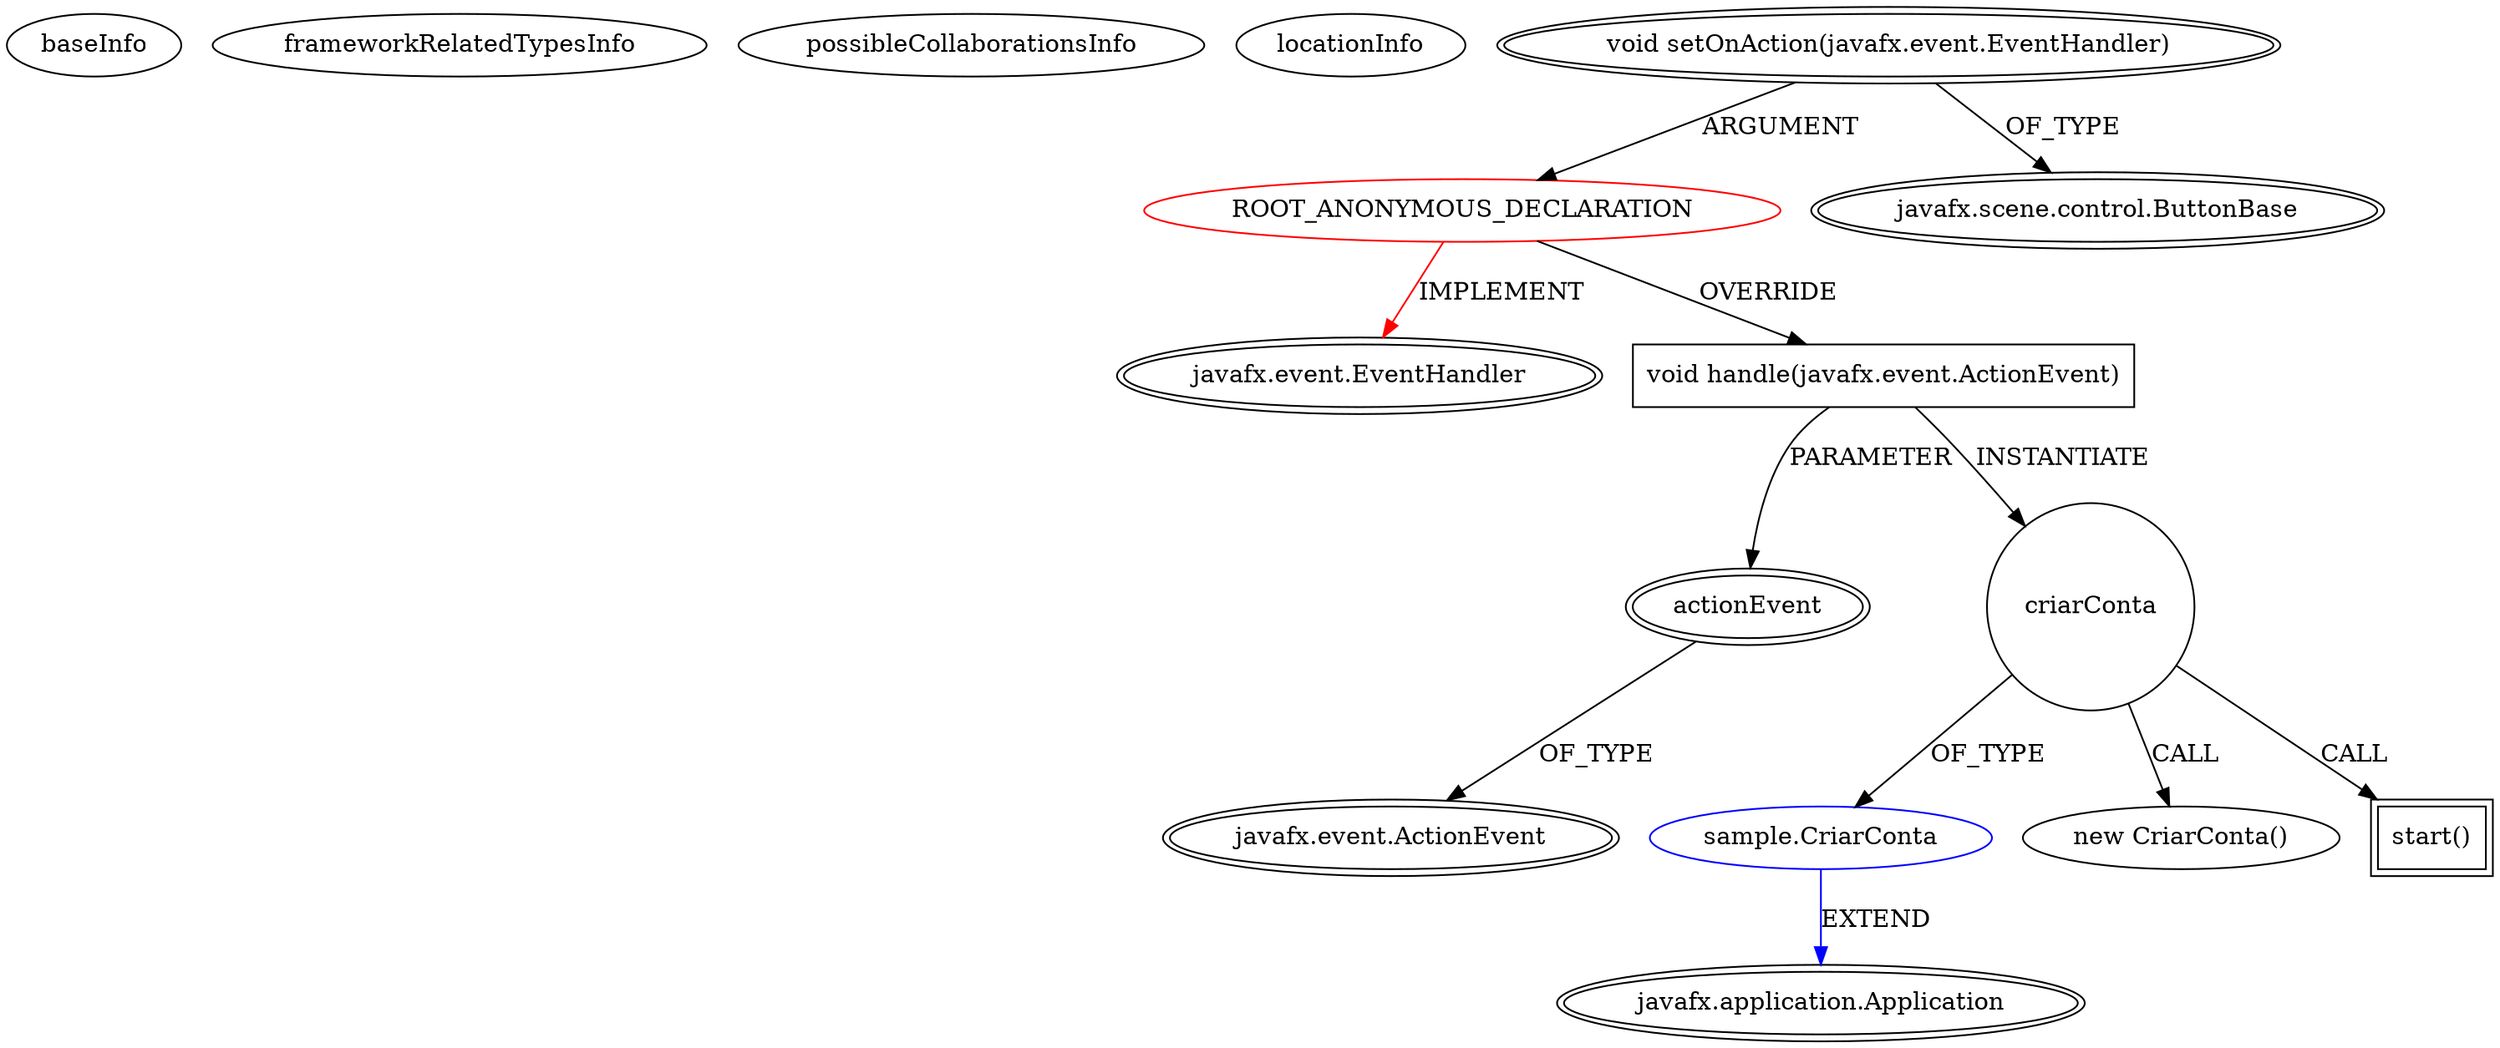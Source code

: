 digraph {
baseInfo[graphId=3745,category="extension_graph",isAnonymous=true,possibleRelation=true]
frameworkRelatedTypesInfo[0="javafx.event.EventHandler"]
possibleCollaborationsInfo[0="3745~OVERRIDING_METHOD_DECLARATION-INSTANTIATION-~javafx.event.EventHandler ~javafx.application.Application ~true~false"]
locationInfo[projectName="nandoacoelho-SGFP-Sistema-Gerenciador-Financeiro-Pessoal",filePath="/nandoacoelho-SGFP-Sistema-Gerenciador-Financeiro-Pessoal/SGFP-Sistema-Gerenciador-Financeiro-Pessoal-master/src/sample/Login.java",contextSignature="void start(javafx.stage.Stage)",graphId="3745"]
0[label="ROOT_ANONYMOUS_DECLARATION",vertexType="ROOT_ANONYMOUS_DECLARATION",isFrameworkType=false,color=red]
1[label="javafx.event.EventHandler",vertexType="FRAMEWORK_INTERFACE_TYPE",isFrameworkType=true,peripheries=2]
2[label="void setOnAction(javafx.event.EventHandler)",vertexType="OUTSIDE_CALL",isFrameworkType=true,peripheries=2]
3[label="javafx.scene.control.ButtonBase",vertexType="FRAMEWORK_CLASS_TYPE",isFrameworkType=true,peripheries=2]
4[label="void handle(javafx.event.ActionEvent)",vertexType="OVERRIDING_METHOD_DECLARATION",isFrameworkType=false,shape=box]
5[label="actionEvent",vertexType="PARAMETER_DECLARATION",isFrameworkType=true,peripheries=2]
6[label="javafx.event.ActionEvent",vertexType="FRAMEWORK_CLASS_TYPE",isFrameworkType=true,peripheries=2]
8[label="criarConta",vertexType="VARIABLE_EXPRESION",isFrameworkType=false,shape=circle]
9[label="sample.CriarConta",vertexType="REFERENCE_CLIENT_CLASS_DECLARATION",isFrameworkType=false,color=blue]
10[label="javafx.application.Application",vertexType="FRAMEWORK_CLASS_TYPE",isFrameworkType=true,peripheries=2]
7[label="new CriarConta()",vertexType="CONSTRUCTOR_CALL",isFrameworkType=false]
12[label="start()",vertexType="INSIDE_CALL",isFrameworkType=true,peripheries=2,shape=box]
0->1[label="IMPLEMENT",color=red]
2->0[label="ARGUMENT"]
2->3[label="OF_TYPE"]
0->4[label="OVERRIDE"]
5->6[label="OF_TYPE"]
4->5[label="PARAMETER"]
4->8[label="INSTANTIATE"]
9->10[label="EXTEND",color=blue]
8->9[label="OF_TYPE"]
8->7[label="CALL"]
8->12[label="CALL"]
}
